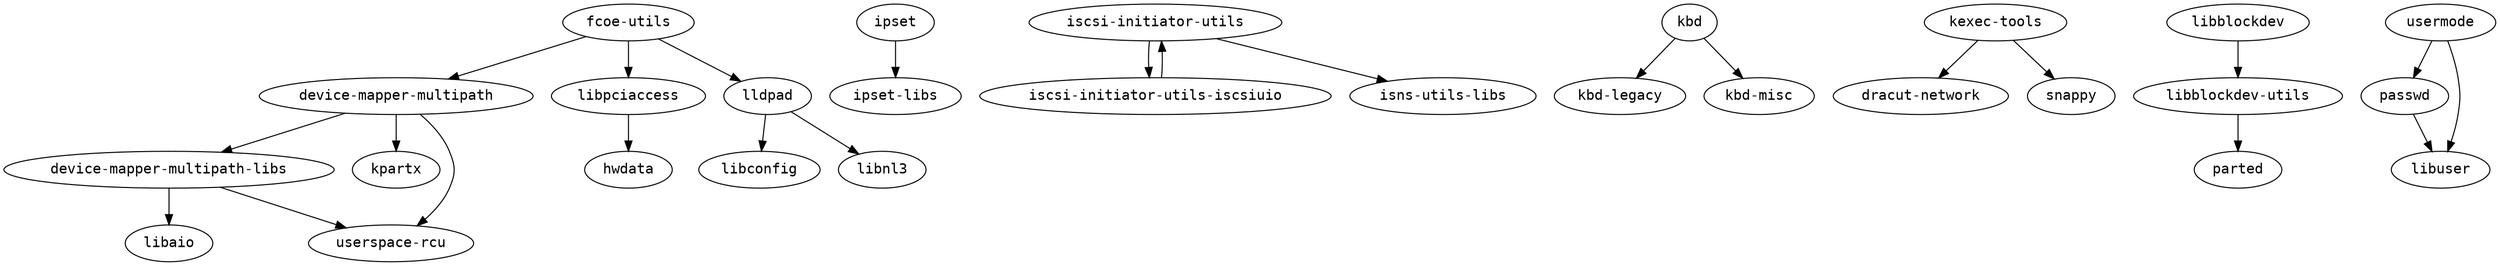 strict digraph G {
node [fontname=monospace];
  "device-mapper-multipath" -> "device-mapper-multipath-libs";
  "device-mapper-multipath" -> "kpartx";
  "device-mapper-multipath-libs" -> "libaio";
  "device-mapper-multipath-libs" -> "userspace-rcu";
  "device-mapper-multipath" -> "userspace-rcu";
  "fcoe-utils" -> "device-mapper-multipath";
  "fcoe-utils" -> "libpciaccess";
  "fcoe-utils" -> "lldpad";
  "ipset" -> "ipset-libs";
  "iscsi-initiator-utils" -> "iscsi-initiator-utils-iscsiuio";
  "iscsi-initiator-utils-iscsiuio" -> "iscsi-initiator-utils";
  "iscsi-initiator-utils" -> "isns-utils-libs";
  "kbd" -> "kbd-legacy";
  "kbd" -> "kbd-misc";
  "kexec-tools" -> "dracut-network";
  "kexec-tools" -> "snappy";
  "libblockdev" -> "libblockdev-utils";
  "libblockdev-utils" -> "parted";
  "libpciaccess" -> "hwdata";
  "lldpad" -> "libconfig";
  "lldpad" -> "libnl3";
  "passwd" -> "libuser";
  "usermode" -> "libuser";
  "usermode" -> "passwd";
}
